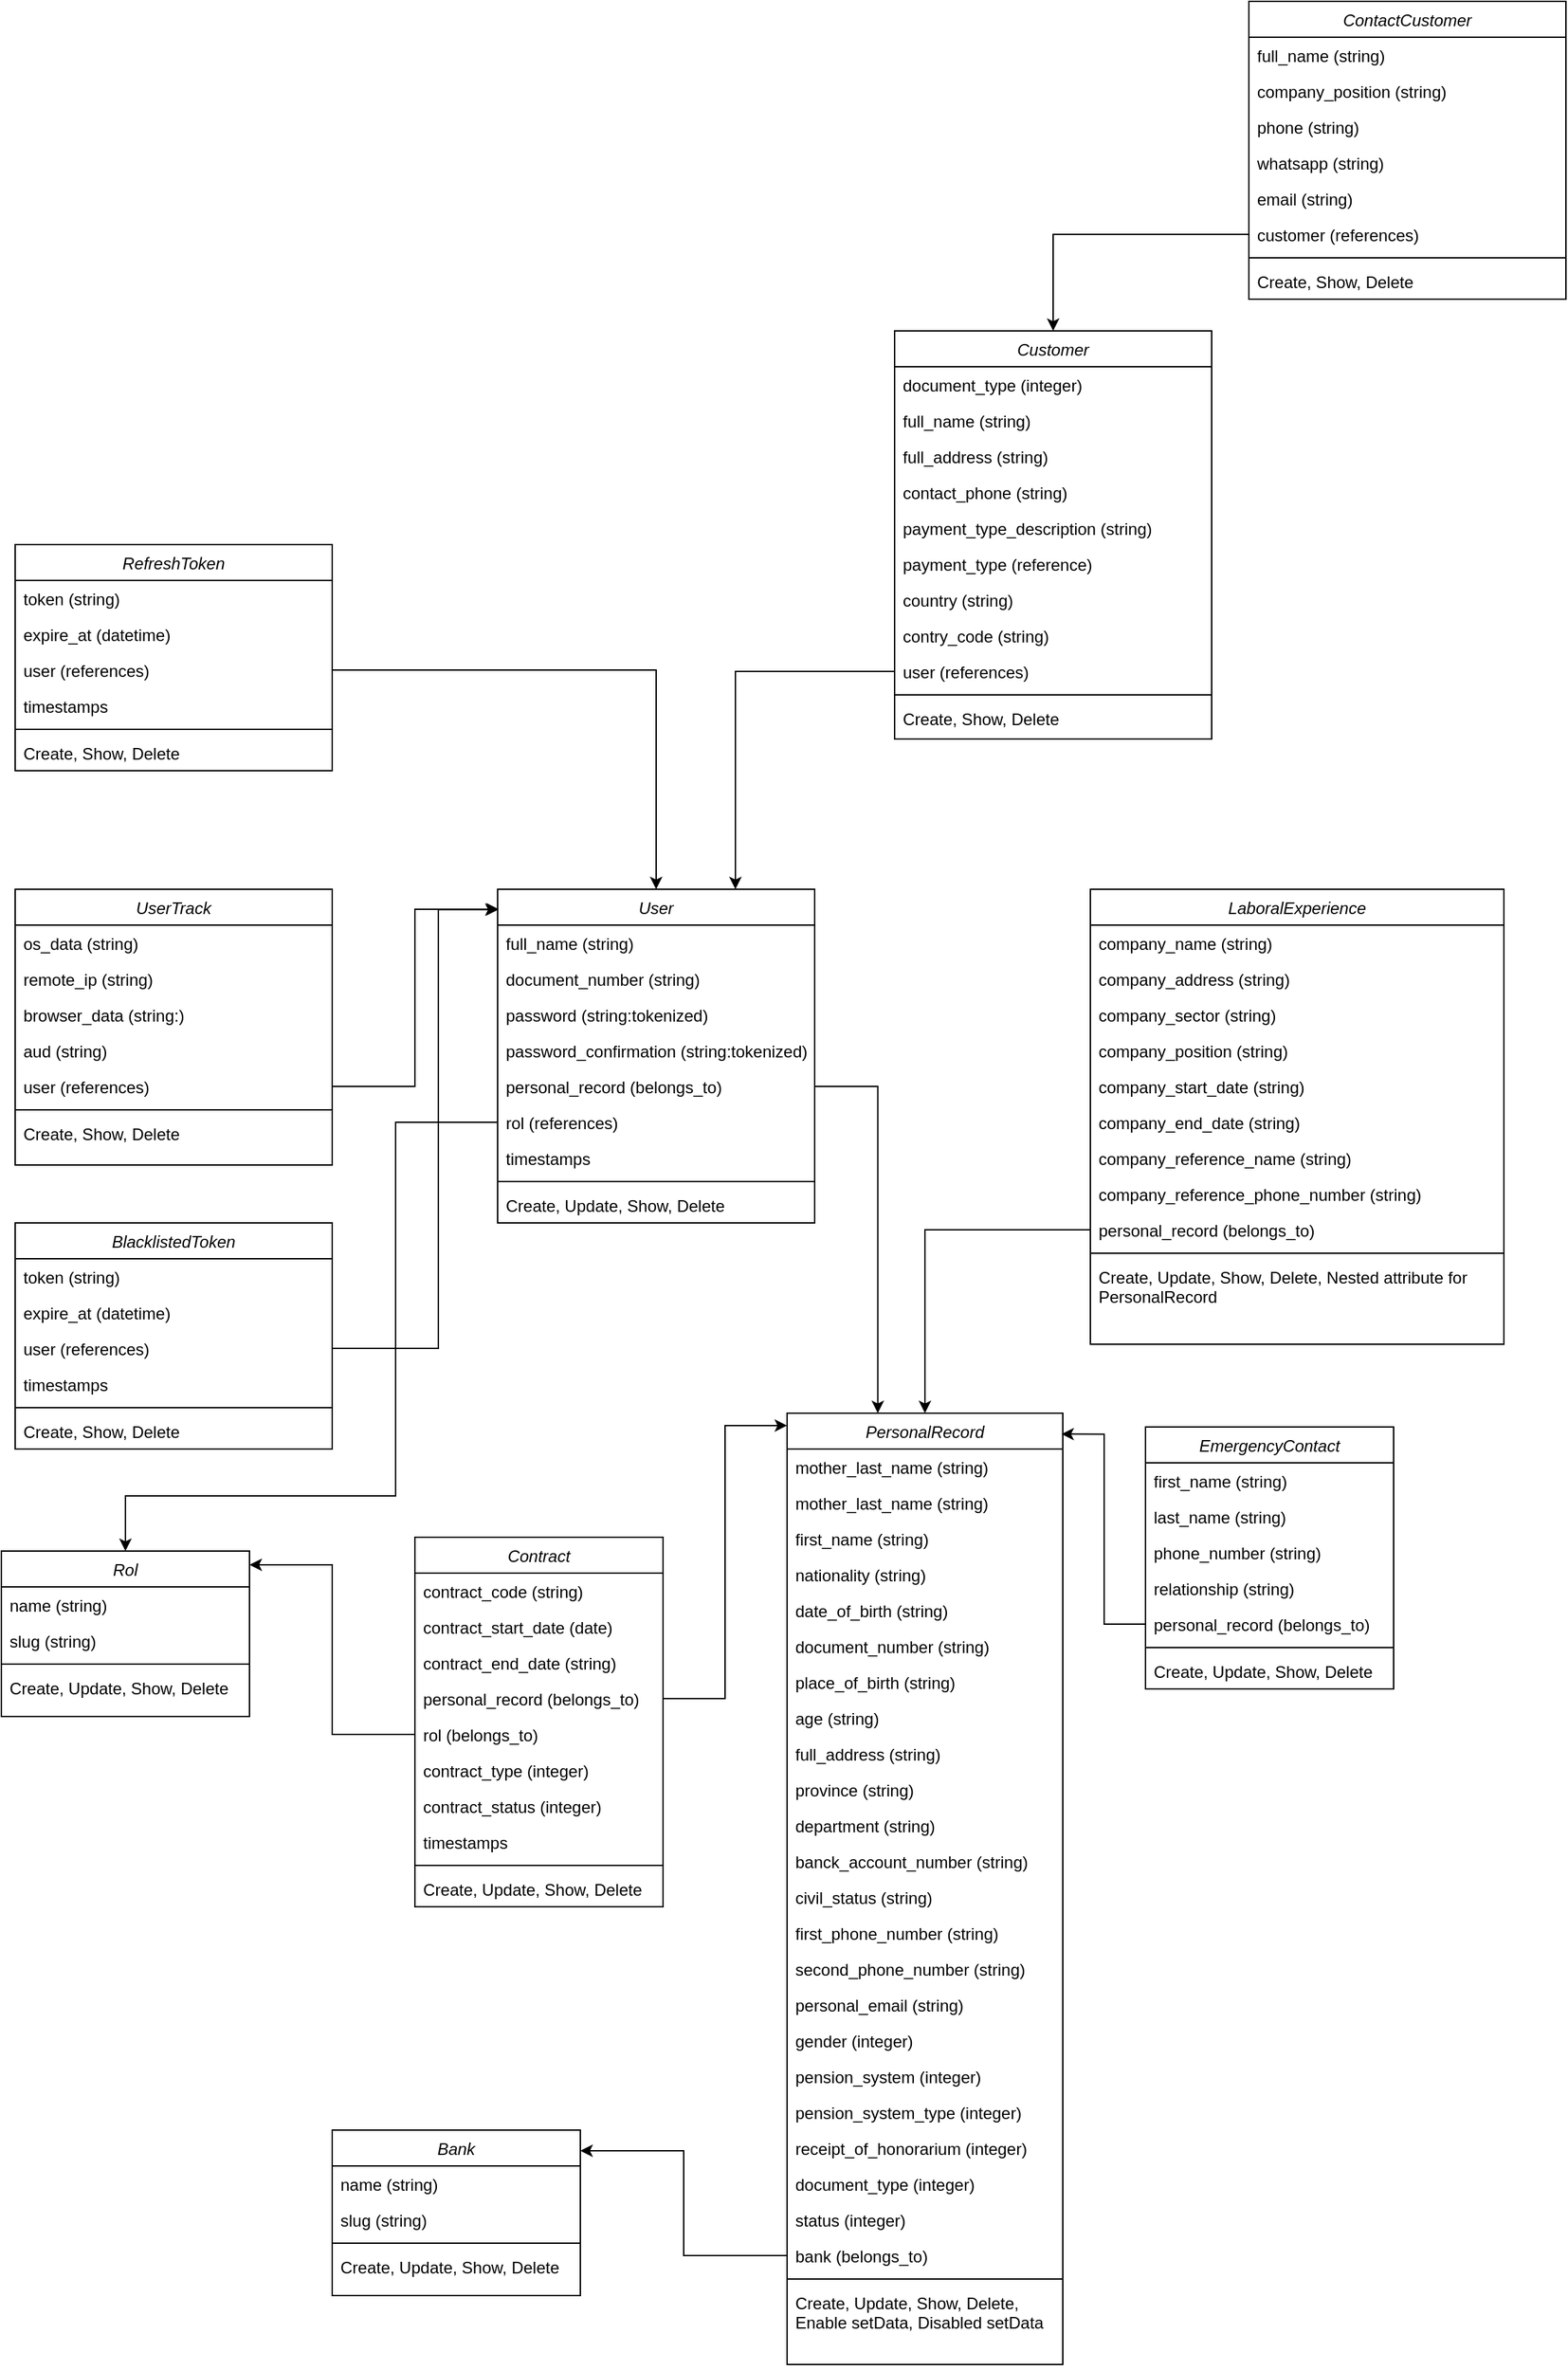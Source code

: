 <mxfile version="20.5.0" type="device"><diagram id="C5RBs43oDa-KdzZeNtuy" name="Page-1"><mxGraphModel dx="3528" dy="2818" grid="0" gridSize="10" guides="1" tooltips="1" connect="1" arrows="1" fold="1" page="0" pageScale="1" pageWidth="827" pageHeight="1169" math="0" shadow="0"><root><mxCell id="WIyWlLk6GJQsqaUBKTNV-0"/><mxCell id="WIyWlLk6GJQsqaUBKTNV-1" parent="WIyWlLk6GJQsqaUBKTNV-0"/><mxCell id="g2HofHL-DfeTMTAJSh5K-0" value="Bank" style="swimlane;fontStyle=2;align=center;verticalAlign=top;childLayout=stackLayout;horizontal=1;startSize=26;horizontalStack=0;resizeParent=1;resizeLast=0;collapsible=1;marginBottom=0;rounded=0;shadow=0;strokeWidth=1;" vertex="1" parent="WIyWlLk6GJQsqaUBKTNV-1"><mxGeometry x="-280" y="740" width="180" height="120" as="geometry"><mxRectangle x="230" y="140" width="160" height="26" as="alternateBounds"/></mxGeometry></mxCell><mxCell id="g2HofHL-DfeTMTAJSh5K-1" value="name (string)" style="text;align=left;verticalAlign=top;spacingLeft=4;spacingRight=4;overflow=hidden;rotatable=0;points=[[0,0.5],[1,0.5]];portConstraint=eastwest;" vertex="1" parent="g2HofHL-DfeTMTAJSh5K-0"><mxGeometry y="26" width="180" height="26" as="geometry"/></mxCell><mxCell id="g2HofHL-DfeTMTAJSh5K-2" value="slug (string)" style="text;align=left;verticalAlign=top;spacingLeft=4;spacingRight=4;overflow=hidden;rotatable=0;points=[[0,0.5],[1,0.5]];portConstraint=eastwest;rounded=0;shadow=0;html=0;" vertex="1" parent="g2HofHL-DfeTMTAJSh5K-0"><mxGeometry y="52" width="180" height="26" as="geometry"/></mxCell><mxCell id="g2HofHL-DfeTMTAJSh5K-4" value="" style="line;html=1;strokeWidth=1;align=left;verticalAlign=middle;spacingTop=-1;spacingLeft=3;spacingRight=3;rotatable=0;labelPosition=right;points=[];portConstraint=eastwest;" vertex="1" parent="g2HofHL-DfeTMTAJSh5K-0"><mxGeometry y="78" width="180" height="8" as="geometry"/></mxCell><mxCell id="g2HofHL-DfeTMTAJSh5K-5" value="Create, Update, Show, Delete" style="text;align=left;verticalAlign=top;spacingLeft=4;spacingRight=4;overflow=hidden;rotatable=0;points=[[0,0.5],[1,0.5]];portConstraint=eastwest;" vertex="1" parent="g2HofHL-DfeTMTAJSh5K-0"><mxGeometry y="86" width="180" height="26" as="geometry"/></mxCell><mxCell id="g2HofHL-DfeTMTAJSh5K-6" value="PersonalRecord" style="swimlane;fontStyle=2;align=center;verticalAlign=top;childLayout=stackLayout;horizontal=1;startSize=26;horizontalStack=0;resizeParent=1;resizeLast=0;collapsible=1;marginBottom=0;rounded=0;shadow=0;strokeWidth=1;" vertex="1" parent="WIyWlLk6GJQsqaUBKTNV-1"><mxGeometry x="50" y="220" width="200" height="690" as="geometry"><mxRectangle x="230" y="140" width="160" height="26" as="alternateBounds"/></mxGeometry></mxCell><mxCell id="g2HofHL-DfeTMTAJSh5K-7" value="mother_last_name (string)" style="text;align=left;verticalAlign=top;spacingLeft=4;spacingRight=4;overflow=hidden;rotatable=0;points=[[0,0.5],[1,0.5]];portConstraint=eastwest;" vertex="1" parent="g2HofHL-DfeTMTAJSh5K-6"><mxGeometry y="26" width="200" height="26" as="geometry"/></mxCell><mxCell id="g2HofHL-DfeTMTAJSh5K-11" value="mother_last_name (string)" style="text;align=left;verticalAlign=top;spacingLeft=4;spacingRight=4;overflow=hidden;rotatable=0;points=[[0,0.5],[1,0.5]];portConstraint=eastwest;" vertex="1" parent="g2HofHL-DfeTMTAJSh5K-6"><mxGeometry y="52" width="200" height="26" as="geometry"/></mxCell><mxCell id="g2HofHL-DfeTMTAJSh5K-12" value="first_name (string)" style="text;align=left;verticalAlign=top;spacingLeft=4;spacingRight=4;overflow=hidden;rotatable=0;points=[[0,0.5],[1,0.5]];portConstraint=eastwest;rounded=0;shadow=0;html=0;" vertex="1" parent="g2HofHL-DfeTMTAJSh5K-6"><mxGeometry y="78" width="200" height="26" as="geometry"/></mxCell><mxCell id="g2HofHL-DfeTMTAJSh5K-13" value="nationality (string)" style="text;align=left;verticalAlign=top;spacingLeft=4;spacingRight=4;overflow=hidden;rotatable=0;points=[[0,0.5],[1,0.5]];portConstraint=eastwest;" vertex="1" parent="g2HofHL-DfeTMTAJSh5K-6"><mxGeometry y="104" width="200" height="26" as="geometry"/></mxCell><mxCell id="g2HofHL-DfeTMTAJSh5K-18" value="date_of_birth (string)" style="text;align=left;verticalAlign=top;spacingLeft=4;spacingRight=4;overflow=hidden;rotatable=0;points=[[0,0.5],[1,0.5]];portConstraint=eastwest;rounded=0;shadow=0;html=0;" vertex="1" parent="g2HofHL-DfeTMTAJSh5K-6"><mxGeometry y="130" width="200" height="26" as="geometry"/></mxCell><mxCell id="g2HofHL-DfeTMTAJSh5K-17" value="document_number (string)" style="text;align=left;verticalAlign=top;spacingLeft=4;spacingRight=4;overflow=hidden;rotatable=0;points=[[0,0.5],[1,0.5]];portConstraint=eastwest;" vertex="1" parent="g2HofHL-DfeTMTAJSh5K-6"><mxGeometry y="156" width="200" height="26" as="geometry"/></mxCell><mxCell id="g2HofHL-DfeTMTAJSh5K-16" value="place_of_birth (string)" style="text;align=left;verticalAlign=top;spacingLeft=4;spacingRight=4;overflow=hidden;rotatable=0;points=[[0,0.5],[1,0.5]];portConstraint=eastwest;rounded=0;shadow=0;html=0;" vertex="1" parent="g2HofHL-DfeTMTAJSh5K-6"><mxGeometry y="182" width="200" height="26" as="geometry"/></mxCell><mxCell id="g2HofHL-DfeTMTAJSh5K-15" value="age (string)" style="text;align=left;verticalAlign=top;spacingLeft=4;spacingRight=4;overflow=hidden;rotatable=0;points=[[0,0.5],[1,0.5]];portConstraint=eastwest;" vertex="1" parent="g2HofHL-DfeTMTAJSh5K-6"><mxGeometry y="208" width="200" height="26" as="geometry"/></mxCell><mxCell id="g2HofHL-DfeTMTAJSh5K-34" value="full_address (string)" style="text;align=left;verticalAlign=top;spacingLeft=4;spacingRight=4;overflow=hidden;rotatable=0;points=[[0,0.5],[1,0.5]];portConstraint=eastwest;rounded=0;shadow=0;html=0;" vertex="1" parent="g2HofHL-DfeTMTAJSh5K-6"><mxGeometry y="234" width="200" height="26" as="geometry"/></mxCell><mxCell id="g2HofHL-DfeTMTAJSh5K-33" value="province (string)" style="text;align=left;verticalAlign=top;spacingLeft=4;spacingRight=4;overflow=hidden;rotatable=0;points=[[0,0.5],[1,0.5]];portConstraint=eastwest;rounded=0;shadow=0;html=0;" vertex="1" parent="g2HofHL-DfeTMTAJSh5K-6"><mxGeometry y="260" width="200" height="26" as="geometry"/></mxCell><mxCell id="g2HofHL-DfeTMTAJSh5K-35" value="department (string)" style="text;align=left;verticalAlign=top;spacingLeft=4;spacingRight=4;overflow=hidden;rotatable=0;points=[[0,0.5],[1,0.5]];portConstraint=eastwest;rounded=0;shadow=0;html=0;" vertex="1" parent="g2HofHL-DfeTMTAJSh5K-6"><mxGeometry y="286" width="200" height="26" as="geometry"/></mxCell><mxCell id="g2HofHL-DfeTMTAJSh5K-32" value="banck_account_number (string)" style="text;align=left;verticalAlign=top;spacingLeft=4;spacingRight=4;overflow=hidden;rotatable=0;points=[[0,0.5],[1,0.5]];portConstraint=eastwest;rounded=0;shadow=0;html=0;" vertex="1" parent="g2HofHL-DfeTMTAJSh5K-6"><mxGeometry y="312" width="200" height="26" as="geometry"/></mxCell><mxCell id="g2HofHL-DfeTMTAJSh5K-31" value="civil_status (string)" style="text;align=left;verticalAlign=top;spacingLeft=4;spacingRight=4;overflow=hidden;rotatable=0;points=[[0,0.5],[1,0.5]];portConstraint=eastwest;" vertex="1" parent="g2HofHL-DfeTMTAJSh5K-6"><mxGeometry y="338" width="200" height="26" as="geometry"/></mxCell><mxCell id="g2HofHL-DfeTMTAJSh5K-30" value="first_phone_number (string)" style="text;align=left;verticalAlign=top;spacingLeft=4;spacingRight=4;overflow=hidden;rotatable=0;points=[[0,0.5],[1,0.5]];portConstraint=eastwest;rounded=0;shadow=0;html=0;" vertex="1" parent="g2HofHL-DfeTMTAJSh5K-6"><mxGeometry y="364" width="200" height="26" as="geometry"/></mxCell><mxCell id="g2HofHL-DfeTMTAJSh5K-29" value="second_phone_number (string)" style="text;align=left;verticalAlign=top;spacingLeft=4;spacingRight=4;overflow=hidden;rotatable=0;points=[[0,0.5],[1,0.5]];portConstraint=eastwest;" vertex="1" parent="g2HofHL-DfeTMTAJSh5K-6"><mxGeometry y="390" width="200" height="26" as="geometry"/></mxCell><mxCell id="g2HofHL-DfeTMTAJSh5K-28" value="personal_email (string)" style="text;align=left;verticalAlign=top;spacingLeft=4;spacingRight=4;overflow=hidden;rotatable=0;points=[[0,0.5],[1,0.5]];portConstraint=eastwest;rounded=0;shadow=0;html=0;" vertex="1" parent="g2HofHL-DfeTMTAJSh5K-6"><mxGeometry y="416" width="200" height="26" as="geometry"/></mxCell><mxCell id="g2HofHL-DfeTMTAJSh5K-27" value="gender (integer)" style="text;align=left;verticalAlign=top;spacingLeft=4;spacingRight=4;overflow=hidden;rotatable=0;points=[[0,0.5],[1,0.5]];portConstraint=eastwest;rounded=0;shadow=0;html=0;" vertex="1" parent="g2HofHL-DfeTMTAJSh5K-6"><mxGeometry y="442" width="200" height="26" as="geometry"/></mxCell><mxCell id="g2HofHL-DfeTMTAJSh5K-26" value="pension_system (integer)" style="text;align=left;verticalAlign=top;spacingLeft=4;spacingRight=4;overflow=hidden;rotatable=0;points=[[0,0.5],[1,0.5]];portConstraint=eastwest;" vertex="1" parent="g2HofHL-DfeTMTAJSh5K-6"><mxGeometry y="468" width="200" height="26" as="geometry"/></mxCell><mxCell id="g2HofHL-DfeTMTAJSh5K-25" value="pension_system_type (integer)" style="text;align=left;verticalAlign=top;spacingLeft=4;spacingRight=4;overflow=hidden;rotatable=0;points=[[0,0.5],[1,0.5]];portConstraint=eastwest;rounded=0;shadow=0;html=0;" vertex="1" parent="g2HofHL-DfeTMTAJSh5K-6"><mxGeometry y="494" width="200" height="26" as="geometry"/></mxCell><mxCell id="g2HofHL-DfeTMTAJSh5K-24" value="receipt_of_honorarium (integer)" style="text;align=left;verticalAlign=top;spacingLeft=4;spacingRight=4;overflow=hidden;rotatable=0;points=[[0,0.5],[1,0.5]];portConstraint=eastwest;" vertex="1" parent="g2HofHL-DfeTMTAJSh5K-6"><mxGeometry y="520" width="200" height="26" as="geometry"/></mxCell><mxCell id="g2HofHL-DfeTMTAJSh5K-23" value="document_type (integer)" style="text;align=left;verticalAlign=top;spacingLeft=4;spacingRight=4;overflow=hidden;rotatable=0;points=[[0,0.5],[1,0.5]];portConstraint=eastwest;rounded=0;shadow=0;html=0;" vertex="1" parent="g2HofHL-DfeTMTAJSh5K-6"><mxGeometry y="546" width="200" height="26" as="geometry"/></mxCell><mxCell id="g2HofHL-DfeTMTAJSh5K-22" value="status (integer)" style="text;align=left;verticalAlign=top;spacingLeft=4;spacingRight=4;overflow=hidden;rotatable=0;points=[[0,0.5],[1,0.5]];portConstraint=eastwest;rounded=0;shadow=0;html=0;" vertex="1" parent="g2HofHL-DfeTMTAJSh5K-6"><mxGeometry y="572" width="200" height="26" as="geometry"/></mxCell><mxCell id="g2HofHL-DfeTMTAJSh5K-21" value="bank (belongs_to)" style="text;align=left;verticalAlign=top;spacingLeft=4;spacingRight=4;overflow=hidden;rotatable=0;points=[[0,0.5],[1,0.5]];portConstraint=eastwest;" vertex="1" parent="g2HofHL-DfeTMTAJSh5K-6"><mxGeometry y="598" width="200" height="26" as="geometry"/></mxCell><mxCell id="g2HofHL-DfeTMTAJSh5K-9" value="" style="line;html=1;strokeWidth=1;align=left;verticalAlign=middle;spacingTop=-1;spacingLeft=3;spacingRight=3;rotatable=0;labelPosition=right;points=[];portConstraint=eastwest;" vertex="1" parent="g2HofHL-DfeTMTAJSh5K-6"><mxGeometry y="624" width="200" height="8" as="geometry"/></mxCell><mxCell id="g2HofHL-DfeTMTAJSh5K-10" value="Create, Update, Show, Delete, &#10;Enable setData, Disabled setData" style="text;align=left;verticalAlign=top;spacingLeft=4;spacingRight=4;overflow=hidden;rotatable=0;points=[[0,0.5],[1,0.5]];portConstraint=eastwest;" vertex="1" parent="g2HofHL-DfeTMTAJSh5K-6"><mxGeometry y="632" width="200" height="58" as="geometry"/></mxCell><mxCell id="g2HofHL-DfeTMTAJSh5K-36" value="EmergencyContact" style="swimlane;fontStyle=2;align=center;verticalAlign=top;childLayout=stackLayout;horizontal=1;startSize=26;horizontalStack=0;resizeParent=1;resizeLast=0;collapsible=1;marginBottom=0;rounded=0;shadow=0;strokeWidth=1;" vertex="1" parent="WIyWlLk6GJQsqaUBKTNV-1"><mxGeometry x="310" y="230" width="180" height="190" as="geometry"><mxRectangle x="230" y="140" width="160" height="26" as="alternateBounds"/></mxGeometry></mxCell><mxCell id="g2HofHL-DfeTMTAJSh5K-37" value="first_name (string)" style="text;align=left;verticalAlign=top;spacingLeft=4;spacingRight=4;overflow=hidden;rotatable=0;points=[[0,0.5],[1,0.5]];portConstraint=eastwest;" vertex="1" parent="g2HofHL-DfeTMTAJSh5K-36"><mxGeometry y="26" width="180" height="26" as="geometry"/></mxCell><mxCell id="g2HofHL-DfeTMTAJSh5K-38" value="last_name (string)" style="text;align=left;verticalAlign=top;spacingLeft=4;spacingRight=4;overflow=hidden;rotatable=0;points=[[0,0.5],[1,0.5]];portConstraint=eastwest;rounded=0;shadow=0;html=0;" vertex="1" parent="g2HofHL-DfeTMTAJSh5K-36"><mxGeometry y="52" width="180" height="26" as="geometry"/></mxCell><mxCell id="g2HofHL-DfeTMTAJSh5K-41" value="phone_number (string)" style="text;align=left;verticalAlign=top;spacingLeft=4;spacingRight=4;overflow=hidden;rotatable=0;points=[[0,0.5],[1,0.5]];portConstraint=eastwest;rounded=0;shadow=0;html=0;" vertex="1" parent="g2HofHL-DfeTMTAJSh5K-36"><mxGeometry y="78" width="180" height="26" as="geometry"/></mxCell><mxCell id="g2HofHL-DfeTMTAJSh5K-43" value="relationship (string)" style="text;align=left;verticalAlign=top;spacingLeft=4;spacingRight=4;overflow=hidden;rotatable=0;points=[[0,0.5],[1,0.5]];portConstraint=eastwest;rounded=0;shadow=0;html=0;" vertex="1" parent="g2HofHL-DfeTMTAJSh5K-36"><mxGeometry y="104" width="180" height="26" as="geometry"/></mxCell><mxCell id="g2HofHL-DfeTMTAJSh5K-42" value="personal_record (belongs_to)" style="text;align=left;verticalAlign=top;spacingLeft=4;spacingRight=4;overflow=hidden;rotatable=0;points=[[0,0.5],[1,0.5]];portConstraint=eastwest;rounded=0;shadow=0;html=0;" vertex="1" parent="g2HofHL-DfeTMTAJSh5K-36"><mxGeometry y="130" width="180" height="26" as="geometry"/></mxCell><mxCell id="g2HofHL-DfeTMTAJSh5K-39" value="" style="line;html=1;strokeWidth=1;align=left;verticalAlign=middle;spacingTop=-1;spacingLeft=3;spacingRight=3;rotatable=0;labelPosition=right;points=[];portConstraint=eastwest;" vertex="1" parent="g2HofHL-DfeTMTAJSh5K-36"><mxGeometry y="156" width="180" height="8" as="geometry"/></mxCell><mxCell id="g2HofHL-DfeTMTAJSh5K-40" value="Create, Update, Show, Delete" style="text;align=left;verticalAlign=top;spacingLeft=4;spacingRight=4;overflow=hidden;rotatable=0;points=[[0,0.5],[1,0.5]];portConstraint=eastwest;" vertex="1" parent="g2HofHL-DfeTMTAJSh5K-36"><mxGeometry y="164" width="180" height="26" as="geometry"/></mxCell><mxCell id="g2HofHL-DfeTMTAJSh5K-44" style="edgeStyle=orthogonalEdgeStyle;rounded=0;orthogonalLoop=1;jettySize=auto;html=1;exitX=0;exitY=0.5;exitDx=0;exitDy=0;entryX=0.995;entryY=0.022;entryDx=0;entryDy=0;entryPerimeter=0;" edge="1" parent="WIyWlLk6GJQsqaUBKTNV-1" source="g2HofHL-DfeTMTAJSh5K-42" target="g2HofHL-DfeTMTAJSh5K-6"><mxGeometry relative="1" as="geometry"/></mxCell><mxCell id="g2HofHL-DfeTMTAJSh5K-47" style="edgeStyle=orthogonalEdgeStyle;rounded=0;orthogonalLoop=1;jettySize=auto;html=1;exitX=0;exitY=0.5;exitDx=0;exitDy=0;entryX=1;entryY=0.125;entryDx=0;entryDy=0;entryPerimeter=0;" edge="1" parent="WIyWlLk6GJQsqaUBKTNV-1" source="g2HofHL-DfeTMTAJSh5K-21" target="g2HofHL-DfeTMTAJSh5K-0"><mxGeometry relative="1" as="geometry"/></mxCell><mxCell id="g2HofHL-DfeTMTAJSh5K-48" value="LaboralExperience" style="swimlane;fontStyle=2;align=center;verticalAlign=top;childLayout=stackLayout;horizontal=1;startSize=26;horizontalStack=0;resizeParent=1;resizeLast=0;collapsible=1;marginBottom=0;rounded=0;shadow=0;strokeWidth=1;" vertex="1" parent="WIyWlLk6GJQsqaUBKTNV-1"><mxGeometry x="270" y="-160" width="300" height="330" as="geometry"><mxRectangle x="230" y="140" width="160" height="26" as="alternateBounds"/></mxGeometry></mxCell><mxCell id="g2HofHL-DfeTMTAJSh5K-49" value="company_name (string)" style="text;align=left;verticalAlign=top;spacingLeft=4;spacingRight=4;overflow=hidden;rotatable=0;points=[[0,0.5],[1,0.5]];portConstraint=eastwest;" vertex="1" parent="g2HofHL-DfeTMTAJSh5K-48"><mxGeometry y="26" width="300" height="26" as="geometry"/></mxCell><mxCell id="g2HofHL-DfeTMTAJSh5K-50" value="company_address (string)" style="text;align=left;verticalAlign=top;spacingLeft=4;spacingRight=4;overflow=hidden;rotatable=0;points=[[0,0.5],[1,0.5]];portConstraint=eastwest;rounded=0;shadow=0;html=0;" vertex="1" parent="g2HofHL-DfeTMTAJSh5K-48"><mxGeometry y="52" width="300" height="26" as="geometry"/></mxCell><mxCell id="g2HofHL-DfeTMTAJSh5K-51" value="company_sector (string)" style="text;align=left;verticalAlign=top;spacingLeft=4;spacingRight=4;overflow=hidden;rotatable=0;points=[[0,0.5],[1,0.5]];portConstraint=eastwest;rounded=0;shadow=0;html=0;" vertex="1" parent="g2HofHL-DfeTMTAJSh5K-48"><mxGeometry y="78" width="300" height="26" as="geometry"/></mxCell><mxCell id="g2HofHL-DfeTMTAJSh5K-52" value="company_position (string)" style="text;align=left;verticalAlign=top;spacingLeft=4;spacingRight=4;overflow=hidden;rotatable=0;points=[[0,0.5],[1,0.5]];portConstraint=eastwest;rounded=0;shadow=0;html=0;" vertex="1" parent="g2HofHL-DfeTMTAJSh5K-48"><mxGeometry y="104" width="300" height="26" as="geometry"/></mxCell><mxCell id="g2HofHL-DfeTMTAJSh5K-53" value="company_start_date (string)" style="text;align=left;verticalAlign=top;spacingLeft=4;spacingRight=4;overflow=hidden;rotatable=0;points=[[0,0.5],[1,0.5]];portConstraint=eastwest;rounded=0;shadow=0;html=0;" vertex="1" parent="g2HofHL-DfeTMTAJSh5K-48"><mxGeometry y="130" width="300" height="26" as="geometry"/></mxCell><mxCell id="g2HofHL-DfeTMTAJSh5K-56" value="company_end_date (string)" style="text;align=left;verticalAlign=top;spacingLeft=4;spacingRight=4;overflow=hidden;rotatable=0;points=[[0,0.5],[1,0.5]];portConstraint=eastwest;rounded=0;shadow=0;html=0;" vertex="1" parent="g2HofHL-DfeTMTAJSh5K-48"><mxGeometry y="156" width="300" height="26" as="geometry"/></mxCell><mxCell id="g2HofHL-DfeTMTAJSh5K-59" value="company_reference_name (string)" style="text;align=left;verticalAlign=top;spacingLeft=4;spacingRight=4;overflow=hidden;rotatable=0;points=[[0,0.5],[1,0.5]];portConstraint=eastwest;rounded=0;shadow=0;html=0;" vertex="1" parent="g2HofHL-DfeTMTAJSh5K-48"><mxGeometry y="182" width="300" height="26" as="geometry"/></mxCell><mxCell id="g2HofHL-DfeTMTAJSh5K-58" value="company_reference_phone_number (string)" style="text;align=left;verticalAlign=top;spacingLeft=4;spacingRight=4;overflow=hidden;rotatable=0;points=[[0,0.5],[1,0.5]];portConstraint=eastwest;rounded=0;shadow=0;html=0;" vertex="1" parent="g2HofHL-DfeTMTAJSh5K-48"><mxGeometry y="208" width="300" height="26" as="geometry"/></mxCell><mxCell id="g2HofHL-DfeTMTAJSh5K-57" value="personal_record (belongs_to)" style="text;align=left;verticalAlign=top;spacingLeft=4;spacingRight=4;overflow=hidden;rotatable=0;points=[[0,0.5],[1,0.5]];portConstraint=eastwest;rounded=0;shadow=0;html=0;" vertex="1" parent="g2HofHL-DfeTMTAJSh5K-48"><mxGeometry y="234" width="300" height="26" as="geometry"/></mxCell><mxCell id="g2HofHL-DfeTMTAJSh5K-54" value="" style="line;html=1;strokeWidth=1;align=left;verticalAlign=middle;spacingTop=-1;spacingLeft=3;spacingRight=3;rotatable=0;labelPosition=right;points=[];portConstraint=eastwest;" vertex="1" parent="g2HofHL-DfeTMTAJSh5K-48"><mxGeometry y="260" width="300" height="8" as="geometry"/></mxCell><mxCell id="g2HofHL-DfeTMTAJSh5K-55" value="Create, Update, Show, Delete, Nested attribute for &#10;PersonalRecord" style="text;align=left;verticalAlign=top;spacingLeft=4;spacingRight=4;overflow=hidden;rotatable=0;points=[[0,0.5],[1,0.5]];portConstraint=eastwest;" vertex="1" parent="g2HofHL-DfeTMTAJSh5K-48"><mxGeometry y="268" width="300" height="42" as="geometry"/></mxCell><mxCell id="g2HofHL-DfeTMTAJSh5K-62" style="edgeStyle=orthogonalEdgeStyle;rounded=0;orthogonalLoop=1;jettySize=auto;html=1;exitX=0;exitY=0.5;exitDx=0;exitDy=0;entryX=0.5;entryY=0;entryDx=0;entryDy=0;" edge="1" parent="WIyWlLk6GJQsqaUBKTNV-1" source="g2HofHL-DfeTMTAJSh5K-57" target="g2HofHL-DfeTMTAJSh5K-6"><mxGeometry relative="1" as="geometry"/></mxCell><mxCell id="g2HofHL-DfeTMTAJSh5K-63" value="Rol" style="swimlane;fontStyle=2;align=center;verticalAlign=top;childLayout=stackLayout;horizontal=1;startSize=26;horizontalStack=0;resizeParent=1;resizeLast=0;collapsible=1;marginBottom=0;rounded=0;shadow=0;strokeWidth=1;" vertex="1" parent="WIyWlLk6GJQsqaUBKTNV-1"><mxGeometry x="-520" y="320" width="180" height="120" as="geometry"><mxRectangle x="230" y="140" width="160" height="26" as="alternateBounds"/></mxGeometry></mxCell><mxCell id="g2HofHL-DfeTMTAJSh5K-64" value="name (string)" style="text;align=left;verticalAlign=top;spacingLeft=4;spacingRight=4;overflow=hidden;rotatable=0;points=[[0,0.5],[1,0.5]];portConstraint=eastwest;" vertex="1" parent="g2HofHL-DfeTMTAJSh5K-63"><mxGeometry y="26" width="180" height="26" as="geometry"/></mxCell><mxCell id="g2HofHL-DfeTMTAJSh5K-65" value="slug (string)" style="text;align=left;verticalAlign=top;spacingLeft=4;spacingRight=4;overflow=hidden;rotatable=0;points=[[0,0.5],[1,0.5]];portConstraint=eastwest;rounded=0;shadow=0;html=0;" vertex="1" parent="g2HofHL-DfeTMTAJSh5K-63"><mxGeometry y="52" width="180" height="26" as="geometry"/></mxCell><mxCell id="g2HofHL-DfeTMTAJSh5K-66" value="" style="line;html=1;strokeWidth=1;align=left;verticalAlign=middle;spacingTop=-1;spacingLeft=3;spacingRight=3;rotatable=0;labelPosition=right;points=[];portConstraint=eastwest;" vertex="1" parent="g2HofHL-DfeTMTAJSh5K-63"><mxGeometry y="78" width="180" height="8" as="geometry"/></mxCell><mxCell id="g2HofHL-DfeTMTAJSh5K-67" value="Create, Update, Show, Delete" style="text;align=left;verticalAlign=top;spacingLeft=4;spacingRight=4;overflow=hidden;rotatable=0;points=[[0,0.5],[1,0.5]];portConstraint=eastwest;" vertex="1" parent="g2HofHL-DfeTMTAJSh5K-63"><mxGeometry y="86" width="180" height="26" as="geometry"/></mxCell><mxCell id="g2HofHL-DfeTMTAJSh5K-68" value="Contract" style="swimlane;fontStyle=2;align=center;verticalAlign=top;childLayout=stackLayout;horizontal=1;startSize=26;horizontalStack=0;resizeParent=1;resizeLast=0;collapsible=1;marginBottom=0;rounded=0;shadow=0;strokeWidth=1;" vertex="1" parent="WIyWlLk6GJQsqaUBKTNV-1"><mxGeometry x="-220" y="310" width="180" height="268" as="geometry"><mxRectangle x="230" y="140" width="160" height="26" as="alternateBounds"/></mxGeometry></mxCell><mxCell id="g2HofHL-DfeTMTAJSh5K-69" value="contract_code (string)" style="text;align=left;verticalAlign=top;spacingLeft=4;spacingRight=4;overflow=hidden;rotatable=0;points=[[0,0.5],[1,0.5]];portConstraint=eastwest;" vertex="1" parent="g2HofHL-DfeTMTAJSh5K-68"><mxGeometry y="26" width="180" height="26" as="geometry"/></mxCell><mxCell id="g2HofHL-DfeTMTAJSh5K-77" value="contract_start_date (date)" style="text;align=left;verticalAlign=top;spacingLeft=4;spacingRight=4;overflow=hidden;rotatable=0;points=[[0,0.5],[1,0.5]];portConstraint=eastwest;rounded=0;shadow=0;html=0;" vertex="1" parent="g2HofHL-DfeTMTAJSh5K-68"><mxGeometry y="52" width="180" height="26" as="geometry"/></mxCell><mxCell id="g2HofHL-DfeTMTAJSh5K-76" value="contract_end_date (string)" style="text;align=left;verticalAlign=top;spacingLeft=4;spacingRight=4;overflow=hidden;rotatable=0;points=[[0,0.5],[1,0.5]];portConstraint=eastwest;rounded=0;shadow=0;html=0;" vertex="1" parent="g2HofHL-DfeTMTAJSh5K-68"><mxGeometry y="78" width="180" height="26" as="geometry"/></mxCell><mxCell id="g2HofHL-DfeTMTAJSh5K-75" value="personal_record (belongs_to)" style="text;align=left;verticalAlign=top;spacingLeft=4;spacingRight=4;overflow=hidden;rotatable=0;points=[[0,0.5],[1,0.5]];portConstraint=eastwest;" vertex="1" parent="g2HofHL-DfeTMTAJSh5K-68"><mxGeometry y="104" width="180" height="26" as="geometry"/></mxCell><mxCell id="g2HofHL-DfeTMTAJSh5K-74" value="rol (belongs_to)" style="text;align=left;verticalAlign=top;spacingLeft=4;spacingRight=4;overflow=hidden;rotatable=0;points=[[0,0.5],[1,0.5]];portConstraint=eastwest;rounded=0;shadow=0;html=0;" vertex="1" parent="g2HofHL-DfeTMTAJSh5K-68"><mxGeometry y="130" width="180" height="26" as="geometry"/></mxCell><mxCell id="g2HofHL-DfeTMTAJSh5K-73" value="contract_type (integer)" style="text;align=left;verticalAlign=top;spacingLeft=4;spacingRight=4;overflow=hidden;rotatable=0;points=[[0,0.5],[1,0.5]];portConstraint=eastwest;" vertex="1" parent="g2HofHL-DfeTMTAJSh5K-68"><mxGeometry y="156" width="180" height="26" as="geometry"/></mxCell><mxCell id="g2HofHL-DfeTMTAJSh5K-78" value="contract_status (integer)" style="text;align=left;verticalAlign=top;spacingLeft=4;spacingRight=4;overflow=hidden;rotatable=0;points=[[0,0.5],[1,0.5]];portConstraint=eastwest;rounded=0;shadow=0;html=0;" vertex="1" parent="g2HofHL-DfeTMTAJSh5K-68"><mxGeometry y="182" width="180" height="26" as="geometry"/></mxCell><mxCell id="g2HofHL-DfeTMTAJSh5K-70" value="timestamps" style="text;align=left;verticalAlign=top;spacingLeft=4;spacingRight=4;overflow=hidden;rotatable=0;points=[[0,0.5],[1,0.5]];portConstraint=eastwest;rounded=0;shadow=0;html=0;" vertex="1" parent="g2HofHL-DfeTMTAJSh5K-68"><mxGeometry y="208" width="180" height="26" as="geometry"/></mxCell><mxCell id="g2HofHL-DfeTMTAJSh5K-71" value="" style="line;html=1;strokeWidth=1;align=left;verticalAlign=middle;spacingTop=-1;spacingLeft=3;spacingRight=3;rotatable=0;labelPosition=right;points=[];portConstraint=eastwest;" vertex="1" parent="g2HofHL-DfeTMTAJSh5K-68"><mxGeometry y="234" width="180" height="8" as="geometry"/></mxCell><mxCell id="g2HofHL-DfeTMTAJSh5K-72" value="Create, Update, Show, Delete" style="text;align=left;verticalAlign=top;spacingLeft=4;spacingRight=4;overflow=hidden;rotatable=0;points=[[0,0.5],[1,0.5]];portConstraint=eastwest;" vertex="1" parent="g2HofHL-DfeTMTAJSh5K-68"><mxGeometry y="242" width="180" height="26" as="geometry"/></mxCell><mxCell id="g2HofHL-DfeTMTAJSh5K-80" style="edgeStyle=orthogonalEdgeStyle;rounded=0;orthogonalLoop=1;jettySize=auto;html=1;exitX=0;exitY=0.5;exitDx=0;exitDy=0;entryX=1;entryY=0.083;entryDx=0;entryDy=0;entryPerimeter=0;" edge="1" parent="WIyWlLk6GJQsqaUBKTNV-1" source="g2HofHL-DfeTMTAJSh5K-74" target="g2HofHL-DfeTMTAJSh5K-63"><mxGeometry relative="1" as="geometry"/></mxCell><mxCell id="g2HofHL-DfeTMTAJSh5K-81" style="edgeStyle=orthogonalEdgeStyle;rounded=0;orthogonalLoop=1;jettySize=auto;html=1;exitX=1;exitY=0.5;exitDx=0;exitDy=0;entryX=0;entryY=0.013;entryDx=0;entryDy=0;entryPerimeter=0;" edge="1" parent="WIyWlLk6GJQsqaUBKTNV-1" source="g2HofHL-DfeTMTAJSh5K-75" target="g2HofHL-DfeTMTAJSh5K-6"><mxGeometry relative="1" as="geometry"/></mxCell><mxCell id="g2HofHL-DfeTMTAJSh5K-82" value="User" style="swimlane;fontStyle=2;align=center;verticalAlign=top;childLayout=stackLayout;horizontal=1;startSize=26;horizontalStack=0;resizeParent=1;resizeLast=0;collapsible=1;marginBottom=0;rounded=0;shadow=0;strokeWidth=1;" vertex="1" parent="WIyWlLk6GJQsqaUBKTNV-1"><mxGeometry x="-160" y="-160" width="230" height="242" as="geometry"><mxRectangle x="230" y="140" width="160" height="26" as="alternateBounds"/></mxGeometry></mxCell><mxCell id="g2HofHL-DfeTMTAJSh5K-83" value="full_name (string)" style="text;align=left;verticalAlign=top;spacingLeft=4;spacingRight=4;overflow=hidden;rotatable=0;points=[[0,0.5],[1,0.5]];portConstraint=eastwest;" vertex="1" parent="g2HofHL-DfeTMTAJSh5K-82"><mxGeometry y="26" width="230" height="26" as="geometry"/></mxCell><mxCell id="g2HofHL-DfeTMTAJSh5K-90" value="document_number (string)" style="text;align=left;verticalAlign=top;spacingLeft=4;spacingRight=4;overflow=hidden;rotatable=0;points=[[0,0.5],[1,0.5]];portConstraint=eastwest;rounded=0;shadow=0;html=0;" vertex="1" parent="g2HofHL-DfeTMTAJSh5K-82"><mxGeometry y="52" width="230" height="26" as="geometry"/></mxCell><mxCell id="g2HofHL-DfeTMTAJSh5K-89" value="password (string:tokenized)" style="text;align=left;verticalAlign=top;spacingLeft=4;spacingRight=4;overflow=hidden;rotatable=0;points=[[0,0.5],[1,0.5]];portConstraint=eastwest;" vertex="1" parent="g2HofHL-DfeTMTAJSh5K-82"><mxGeometry y="78" width="230" height="26" as="geometry"/></mxCell><mxCell id="g2HofHL-DfeTMTAJSh5K-88" value="password_confirmation (string:tokenized)" style="text;align=left;verticalAlign=top;spacingLeft=4;spacingRight=4;overflow=hidden;rotatable=0;points=[[0,0.5],[1,0.5]];portConstraint=eastwest;rounded=0;shadow=0;html=0;" vertex="1" parent="g2HofHL-DfeTMTAJSh5K-82"><mxGeometry y="104" width="230" height="26" as="geometry"/></mxCell><mxCell id="g2HofHL-DfeTMTAJSh5K-91" value="personal_record (belongs_to)" style="text;align=left;verticalAlign=top;spacingLeft=4;spacingRight=4;overflow=hidden;rotatable=0;points=[[0,0.5],[1,0.5]];portConstraint=eastwest;rounded=0;shadow=0;html=0;" vertex="1" parent="g2HofHL-DfeTMTAJSh5K-82"><mxGeometry y="130" width="230" height="26" as="geometry"/></mxCell><mxCell id="g2HofHL-DfeTMTAJSh5K-92" value="rol (references)" style="text;align=left;verticalAlign=top;spacingLeft=4;spacingRight=4;overflow=hidden;rotatable=0;points=[[0,0.5],[1,0.5]];portConstraint=eastwest;rounded=0;shadow=0;html=0;" vertex="1" parent="g2HofHL-DfeTMTAJSh5K-82"><mxGeometry y="156" width="230" height="26" as="geometry"/></mxCell><mxCell id="g2HofHL-DfeTMTAJSh5K-84" value="timestamps" style="text;align=left;verticalAlign=top;spacingLeft=4;spacingRight=4;overflow=hidden;rotatable=0;points=[[0,0.5],[1,0.5]];portConstraint=eastwest;rounded=0;shadow=0;html=0;" vertex="1" parent="g2HofHL-DfeTMTAJSh5K-82"><mxGeometry y="182" width="230" height="26" as="geometry"/></mxCell><mxCell id="g2HofHL-DfeTMTAJSh5K-85" value="" style="line;html=1;strokeWidth=1;align=left;verticalAlign=middle;spacingTop=-1;spacingLeft=3;spacingRight=3;rotatable=0;labelPosition=right;points=[];portConstraint=eastwest;" vertex="1" parent="g2HofHL-DfeTMTAJSh5K-82"><mxGeometry y="208" width="230" height="8" as="geometry"/></mxCell><mxCell id="g2HofHL-DfeTMTAJSh5K-86" value="Create, Update, Show, Delete" style="text;align=left;verticalAlign=top;spacingLeft=4;spacingRight=4;overflow=hidden;rotatable=0;points=[[0,0.5],[1,0.5]];portConstraint=eastwest;" vertex="1" parent="g2HofHL-DfeTMTAJSh5K-82"><mxGeometry y="216" width="230" height="26" as="geometry"/></mxCell><mxCell id="g2HofHL-DfeTMTAJSh5K-93" style="edgeStyle=orthogonalEdgeStyle;rounded=0;orthogonalLoop=1;jettySize=auto;html=1;exitX=1;exitY=0.5;exitDx=0;exitDy=0;entryX=0.329;entryY=0;entryDx=0;entryDy=0;entryPerimeter=0;" edge="1" parent="WIyWlLk6GJQsqaUBKTNV-1" source="g2HofHL-DfeTMTAJSh5K-91" target="g2HofHL-DfeTMTAJSh5K-6"><mxGeometry relative="1" as="geometry"/></mxCell><mxCell id="g2HofHL-DfeTMTAJSh5K-94" value="UserTrack" style="swimlane;fontStyle=2;align=center;verticalAlign=top;childLayout=stackLayout;horizontal=1;startSize=26;horizontalStack=0;resizeParent=1;resizeLast=0;collapsible=1;marginBottom=0;rounded=0;shadow=0;strokeWidth=1;" vertex="1" parent="WIyWlLk6GJQsqaUBKTNV-1"><mxGeometry x="-510" y="-160" width="230" height="200" as="geometry"><mxRectangle x="230" y="140" width="160" height="26" as="alternateBounds"/></mxGeometry></mxCell><mxCell id="g2HofHL-DfeTMTAJSh5K-95" value="os_data (string)" style="text;align=left;verticalAlign=top;spacingLeft=4;spacingRight=4;overflow=hidden;rotatable=0;points=[[0,0.5],[1,0.5]];portConstraint=eastwest;" vertex="1" parent="g2HofHL-DfeTMTAJSh5K-94"><mxGeometry y="26" width="230" height="26" as="geometry"/></mxCell><mxCell id="g2HofHL-DfeTMTAJSh5K-96" value="remote_ip (string)" style="text;align=left;verticalAlign=top;spacingLeft=4;spacingRight=4;overflow=hidden;rotatable=0;points=[[0,0.5],[1,0.5]];portConstraint=eastwest;rounded=0;shadow=0;html=0;" vertex="1" parent="g2HofHL-DfeTMTAJSh5K-94"><mxGeometry y="52" width="230" height="26" as="geometry"/></mxCell><mxCell id="g2HofHL-DfeTMTAJSh5K-97" value="browser_data (string:)" style="text;align=left;verticalAlign=top;spacingLeft=4;spacingRight=4;overflow=hidden;rotatable=0;points=[[0,0.5],[1,0.5]];portConstraint=eastwest;" vertex="1" parent="g2HofHL-DfeTMTAJSh5K-94"><mxGeometry y="78" width="230" height="26" as="geometry"/></mxCell><mxCell id="g2HofHL-DfeTMTAJSh5K-98" value="aud (string)" style="text;align=left;verticalAlign=top;spacingLeft=4;spacingRight=4;overflow=hidden;rotatable=0;points=[[0,0.5],[1,0.5]];portConstraint=eastwest;rounded=0;shadow=0;html=0;" vertex="1" parent="g2HofHL-DfeTMTAJSh5K-94"><mxGeometry y="104" width="230" height="26" as="geometry"/></mxCell><mxCell id="g2HofHL-DfeTMTAJSh5K-100" value="user (references)" style="text;align=left;verticalAlign=top;spacingLeft=4;spacingRight=4;overflow=hidden;rotatable=0;points=[[0,0.5],[1,0.5]];portConstraint=eastwest;rounded=0;shadow=0;html=0;" vertex="1" parent="g2HofHL-DfeTMTAJSh5K-94"><mxGeometry y="130" width="230" height="26" as="geometry"/></mxCell><mxCell id="g2HofHL-DfeTMTAJSh5K-102" value="" style="line;html=1;strokeWidth=1;align=left;verticalAlign=middle;spacingTop=-1;spacingLeft=3;spacingRight=3;rotatable=0;labelPosition=right;points=[];portConstraint=eastwest;" vertex="1" parent="g2HofHL-DfeTMTAJSh5K-94"><mxGeometry y="156" width="230" height="8" as="geometry"/></mxCell><mxCell id="g2HofHL-DfeTMTAJSh5K-103" value="Create, Show, Delete" style="text;align=left;verticalAlign=top;spacingLeft=4;spacingRight=4;overflow=hidden;rotatable=0;points=[[0,0.5],[1,0.5]];portConstraint=eastwest;" vertex="1" parent="g2HofHL-DfeTMTAJSh5K-94"><mxGeometry y="164" width="230" height="26" as="geometry"/></mxCell><mxCell id="g2HofHL-DfeTMTAJSh5K-104" style="edgeStyle=orthogonalEdgeStyle;rounded=0;orthogonalLoop=1;jettySize=auto;html=1;exitX=1;exitY=0.5;exitDx=0;exitDy=0;entryX=0.004;entryY=0.06;entryDx=0;entryDy=0;entryPerimeter=0;" edge="1" parent="WIyWlLk6GJQsqaUBKTNV-1" source="g2HofHL-DfeTMTAJSh5K-100" target="g2HofHL-DfeTMTAJSh5K-82"><mxGeometry relative="1" as="geometry"/></mxCell><mxCell id="g2HofHL-DfeTMTAJSh5K-105" value="RefreshToken" style="swimlane;fontStyle=2;align=center;verticalAlign=top;childLayout=stackLayout;horizontal=1;startSize=26;horizontalStack=0;resizeParent=1;resizeLast=0;collapsible=1;marginBottom=0;rounded=0;shadow=0;strokeWidth=1;" vertex="1" parent="WIyWlLk6GJQsqaUBKTNV-1"><mxGeometry x="-510" y="-410" width="230" height="164" as="geometry"><mxRectangle x="230" y="140" width="160" height="26" as="alternateBounds"/></mxGeometry></mxCell><mxCell id="g2HofHL-DfeTMTAJSh5K-106" value="token (string)" style="text;align=left;verticalAlign=top;spacingLeft=4;spacingRight=4;overflow=hidden;rotatable=0;points=[[0,0.5],[1,0.5]];portConstraint=eastwest;" vertex="1" parent="g2HofHL-DfeTMTAJSh5K-105"><mxGeometry y="26" width="230" height="26" as="geometry"/></mxCell><mxCell id="g2HofHL-DfeTMTAJSh5K-107" value="expire_at (datetime)" style="text;align=left;verticalAlign=top;spacingLeft=4;spacingRight=4;overflow=hidden;rotatable=0;points=[[0,0.5],[1,0.5]];portConstraint=eastwest;rounded=0;shadow=0;html=0;" vertex="1" parent="g2HofHL-DfeTMTAJSh5K-105"><mxGeometry y="52" width="230" height="26" as="geometry"/></mxCell><mxCell id="g2HofHL-DfeTMTAJSh5K-110" value="user (references)" style="text;align=left;verticalAlign=top;spacingLeft=4;spacingRight=4;overflow=hidden;rotatable=0;points=[[0,0.5],[1,0.5]];portConstraint=eastwest;rounded=0;shadow=0;html=0;" vertex="1" parent="g2HofHL-DfeTMTAJSh5K-105"><mxGeometry y="78" width="230" height="26" as="geometry"/></mxCell><mxCell id="g2HofHL-DfeTMTAJSh5K-113" value="timestamps" style="text;align=left;verticalAlign=top;spacingLeft=4;spacingRight=4;overflow=hidden;rotatable=0;points=[[0,0.5],[1,0.5]];portConstraint=eastwest;rounded=0;shadow=0;html=0;" vertex="1" parent="g2HofHL-DfeTMTAJSh5K-105"><mxGeometry y="104" width="230" height="26" as="geometry"/></mxCell><mxCell id="g2HofHL-DfeTMTAJSh5K-111" value="" style="line;html=1;strokeWidth=1;align=left;verticalAlign=middle;spacingTop=-1;spacingLeft=3;spacingRight=3;rotatable=0;labelPosition=right;points=[];portConstraint=eastwest;" vertex="1" parent="g2HofHL-DfeTMTAJSh5K-105"><mxGeometry y="130" width="230" height="8" as="geometry"/></mxCell><mxCell id="g2HofHL-DfeTMTAJSh5K-112" value="Create, Show, Delete" style="text;align=left;verticalAlign=top;spacingLeft=4;spacingRight=4;overflow=hidden;rotatable=0;points=[[0,0.5],[1,0.5]];portConstraint=eastwest;" vertex="1" parent="g2HofHL-DfeTMTAJSh5K-105"><mxGeometry y="138" width="230" height="26" as="geometry"/></mxCell><mxCell id="g2HofHL-DfeTMTAJSh5K-115" style="edgeStyle=orthogonalEdgeStyle;rounded=0;orthogonalLoop=1;jettySize=auto;html=1;exitX=1;exitY=0.5;exitDx=0;exitDy=0;" edge="1" parent="WIyWlLk6GJQsqaUBKTNV-1" source="g2HofHL-DfeTMTAJSh5K-110" target="g2HofHL-DfeTMTAJSh5K-82"><mxGeometry relative="1" as="geometry"/></mxCell><mxCell id="g2HofHL-DfeTMTAJSh5K-116" value="BlacklistedToken" style="swimlane;fontStyle=2;align=center;verticalAlign=top;childLayout=stackLayout;horizontal=1;startSize=26;horizontalStack=0;resizeParent=1;resizeLast=0;collapsible=1;marginBottom=0;rounded=0;shadow=0;strokeWidth=1;" vertex="1" parent="WIyWlLk6GJQsqaUBKTNV-1"><mxGeometry x="-510" y="82" width="230" height="164" as="geometry"><mxRectangle x="230" y="140" width="160" height="26" as="alternateBounds"/></mxGeometry></mxCell><mxCell id="g2HofHL-DfeTMTAJSh5K-117" value="token (string)" style="text;align=left;verticalAlign=top;spacingLeft=4;spacingRight=4;overflow=hidden;rotatable=0;points=[[0,0.5],[1,0.5]];portConstraint=eastwest;" vertex="1" parent="g2HofHL-DfeTMTAJSh5K-116"><mxGeometry y="26" width="230" height="26" as="geometry"/></mxCell><mxCell id="g2HofHL-DfeTMTAJSh5K-118" value="expire_at (datetime)" style="text;align=left;verticalAlign=top;spacingLeft=4;spacingRight=4;overflow=hidden;rotatable=0;points=[[0,0.5],[1,0.5]];portConstraint=eastwest;rounded=0;shadow=0;html=0;" vertex="1" parent="g2HofHL-DfeTMTAJSh5K-116"><mxGeometry y="52" width="230" height="26" as="geometry"/></mxCell><mxCell id="g2HofHL-DfeTMTAJSh5K-119" value="user (references)" style="text;align=left;verticalAlign=top;spacingLeft=4;spacingRight=4;overflow=hidden;rotatable=0;points=[[0,0.5],[1,0.5]];portConstraint=eastwest;rounded=0;shadow=0;html=0;" vertex="1" parent="g2HofHL-DfeTMTAJSh5K-116"><mxGeometry y="78" width="230" height="26" as="geometry"/></mxCell><mxCell id="g2HofHL-DfeTMTAJSh5K-120" value="timestamps" style="text;align=left;verticalAlign=top;spacingLeft=4;spacingRight=4;overflow=hidden;rotatable=0;points=[[0,0.5],[1,0.5]];portConstraint=eastwest;rounded=0;shadow=0;html=0;" vertex="1" parent="g2HofHL-DfeTMTAJSh5K-116"><mxGeometry y="104" width="230" height="26" as="geometry"/></mxCell><mxCell id="g2HofHL-DfeTMTAJSh5K-121" value="" style="line;html=1;strokeWidth=1;align=left;verticalAlign=middle;spacingTop=-1;spacingLeft=3;spacingRight=3;rotatable=0;labelPosition=right;points=[];portConstraint=eastwest;" vertex="1" parent="g2HofHL-DfeTMTAJSh5K-116"><mxGeometry y="130" width="230" height="8" as="geometry"/></mxCell><mxCell id="g2HofHL-DfeTMTAJSh5K-122" value="Create, Show, Delete" style="text;align=left;verticalAlign=top;spacingLeft=4;spacingRight=4;overflow=hidden;rotatable=0;points=[[0,0.5],[1,0.5]];portConstraint=eastwest;" vertex="1" parent="g2HofHL-DfeTMTAJSh5K-116"><mxGeometry y="138" width="230" height="26" as="geometry"/></mxCell><mxCell id="g2HofHL-DfeTMTAJSh5K-123" style="edgeStyle=orthogonalEdgeStyle;rounded=0;orthogonalLoop=1;jettySize=auto;html=1;exitX=1;exitY=0.5;exitDx=0;exitDy=0;entryX=0;entryY=0.061;entryDx=0;entryDy=0;entryPerimeter=0;" edge="1" parent="WIyWlLk6GJQsqaUBKTNV-1" source="g2HofHL-DfeTMTAJSh5K-119" target="g2HofHL-DfeTMTAJSh5K-82"><mxGeometry relative="1" as="geometry"><Array as="points"><mxPoint x="-203" y="173"/><mxPoint x="-203" y="-145"/></Array></mxGeometry></mxCell><mxCell id="g2HofHL-DfeTMTAJSh5K-124" value="Customer" style="swimlane;fontStyle=2;align=center;verticalAlign=top;childLayout=stackLayout;horizontal=1;startSize=26;horizontalStack=0;resizeParent=1;resizeLast=0;collapsible=1;marginBottom=0;rounded=0;shadow=0;strokeWidth=1;" vertex="1" parent="WIyWlLk6GJQsqaUBKTNV-1"><mxGeometry x="128" y="-565" width="230" height="296" as="geometry"><mxRectangle x="230" y="140" width="160" height="26" as="alternateBounds"/></mxGeometry></mxCell><mxCell id="g2HofHL-DfeTMTAJSh5K-127" value="document_type (integer)" style="text;align=left;verticalAlign=top;spacingLeft=4;spacingRight=4;overflow=hidden;rotatable=0;points=[[0,0.5],[1,0.5]];portConstraint=eastwest;rounded=0;shadow=0;html=0;" vertex="1" parent="g2HofHL-DfeTMTAJSh5K-124"><mxGeometry y="26" width="230" height="26" as="geometry"/></mxCell><mxCell id="g2HofHL-DfeTMTAJSh5K-125" value="full_name (string)" style="text;align=left;verticalAlign=top;spacingLeft=4;spacingRight=4;overflow=hidden;rotatable=0;points=[[0,0.5],[1,0.5]];portConstraint=eastwest;" vertex="1" parent="g2HofHL-DfeTMTAJSh5K-124"><mxGeometry y="52" width="230" height="26" as="geometry"/></mxCell><mxCell id="g2HofHL-DfeTMTAJSh5K-139" value="full_address (string)" style="text;align=left;verticalAlign=top;spacingLeft=4;spacingRight=4;overflow=hidden;rotatable=0;points=[[0,0.5],[1,0.5]];portConstraint=eastwest;" vertex="1" parent="g2HofHL-DfeTMTAJSh5K-124"><mxGeometry y="78" width="230" height="26" as="geometry"/></mxCell><mxCell id="g2HofHL-DfeTMTAJSh5K-138" value="contact_phone (string)" style="text;align=left;verticalAlign=top;spacingLeft=4;spacingRight=4;overflow=hidden;rotatable=0;points=[[0,0.5],[1,0.5]];portConstraint=eastwest;rounded=0;shadow=0;html=0;" vertex="1" parent="g2HofHL-DfeTMTAJSh5K-124"><mxGeometry y="104" width="230" height="26" as="geometry"/></mxCell><mxCell id="g2HofHL-DfeTMTAJSh5K-137" value="payment_type_description (string)" style="text;align=left;verticalAlign=top;spacingLeft=4;spacingRight=4;overflow=hidden;rotatable=0;points=[[0,0.5],[1,0.5]];portConstraint=eastwest;rounded=0;shadow=0;html=0;" vertex="1" parent="g2HofHL-DfeTMTAJSh5K-124"><mxGeometry y="130" width="230" height="26" as="geometry"/></mxCell><mxCell id="g2HofHL-DfeTMTAJSh5K-136" value="payment_type (reference)" style="text;align=left;verticalAlign=top;spacingLeft=4;spacingRight=4;overflow=hidden;rotatable=0;points=[[0,0.5],[1,0.5]];portConstraint=eastwest;" vertex="1" parent="g2HofHL-DfeTMTAJSh5K-124"><mxGeometry y="156" width="230" height="26" as="geometry"/></mxCell><mxCell id="g2HofHL-DfeTMTAJSh5K-135" value="country (string)" style="text;align=left;verticalAlign=top;spacingLeft=4;spacingRight=4;overflow=hidden;rotatable=0;points=[[0,0.5],[1,0.5]];portConstraint=eastwest;rounded=0;shadow=0;html=0;" vertex="1" parent="g2HofHL-DfeTMTAJSh5K-124"><mxGeometry y="182" width="230" height="26" as="geometry"/></mxCell><mxCell id="g2HofHL-DfeTMTAJSh5K-134" value="contry_code (string)" style="text;align=left;verticalAlign=top;spacingLeft=4;spacingRight=4;overflow=hidden;rotatable=0;points=[[0,0.5],[1,0.5]];portConstraint=eastwest;rounded=0;shadow=0;html=0;" vertex="1" parent="g2HofHL-DfeTMTAJSh5K-124"><mxGeometry y="208" width="230" height="26" as="geometry"/></mxCell><mxCell id="g2HofHL-DfeTMTAJSh5K-133" value="user (references)" style="text;align=left;verticalAlign=top;spacingLeft=4;spacingRight=4;overflow=hidden;rotatable=0;points=[[0,0.5],[1,0.5]];portConstraint=eastwest;" vertex="1" parent="g2HofHL-DfeTMTAJSh5K-124"><mxGeometry y="234" width="230" height="26" as="geometry"/></mxCell><mxCell id="g2HofHL-DfeTMTAJSh5K-129" value="" style="line;html=1;strokeWidth=1;align=left;verticalAlign=middle;spacingTop=-1;spacingLeft=3;spacingRight=3;rotatable=0;labelPosition=right;points=[];portConstraint=eastwest;" vertex="1" parent="g2HofHL-DfeTMTAJSh5K-124"><mxGeometry y="260" width="230" height="8" as="geometry"/></mxCell><mxCell id="g2HofHL-DfeTMTAJSh5K-130" value="Create, Show, Delete" style="text;align=left;verticalAlign=top;spacingLeft=4;spacingRight=4;overflow=hidden;rotatable=0;points=[[0,0.5],[1,0.5]];portConstraint=eastwest;" vertex="1" parent="g2HofHL-DfeTMTAJSh5K-124"><mxGeometry y="268" width="230" height="26" as="geometry"/></mxCell><mxCell id="g2HofHL-DfeTMTAJSh5K-140" style="edgeStyle=orthogonalEdgeStyle;rounded=0;orthogonalLoop=1;jettySize=auto;html=1;exitX=0;exitY=0.5;exitDx=0;exitDy=0;entryX=0.75;entryY=0;entryDx=0;entryDy=0;" edge="1" parent="WIyWlLk6GJQsqaUBKTNV-1" source="g2HofHL-DfeTMTAJSh5K-133" target="g2HofHL-DfeTMTAJSh5K-82"><mxGeometry relative="1" as="geometry"/></mxCell><mxCell id="g2HofHL-DfeTMTAJSh5K-141" value="ContactCustomer" style="swimlane;fontStyle=2;align=center;verticalAlign=top;childLayout=stackLayout;horizontal=1;startSize=26;horizontalStack=0;resizeParent=1;resizeLast=0;collapsible=1;marginBottom=0;rounded=0;shadow=0;strokeWidth=1;" vertex="1" parent="WIyWlLk6GJQsqaUBKTNV-1"><mxGeometry x="385" y="-804" width="230" height="216" as="geometry"><mxRectangle x="230" y="140" width="160" height="26" as="alternateBounds"/></mxGeometry></mxCell><mxCell id="g2HofHL-DfeTMTAJSh5K-142" value="full_name (string)" style="text;align=left;verticalAlign=top;spacingLeft=4;spacingRight=4;overflow=hidden;rotatable=0;points=[[0,0.5],[1,0.5]];portConstraint=eastwest;" vertex="1" parent="g2HofHL-DfeTMTAJSh5K-141"><mxGeometry y="26" width="230" height="26" as="geometry"/></mxCell><mxCell id="g2HofHL-DfeTMTAJSh5K-143" value="company_position (string)" style="text;align=left;verticalAlign=top;spacingLeft=4;spacingRight=4;overflow=hidden;rotatable=0;points=[[0,0.5],[1,0.5]];portConstraint=eastwest;rounded=0;shadow=0;html=0;" vertex="1" parent="g2HofHL-DfeTMTAJSh5K-141"><mxGeometry y="52" width="230" height="26" as="geometry"/></mxCell><mxCell id="g2HofHL-DfeTMTAJSh5K-144" value="phone (string)" style="text;align=left;verticalAlign=top;spacingLeft=4;spacingRight=4;overflow=hidden;rotatable=0;points=[[0,0.5],[1,0.5]];portConstraint=eastwest;rounded=0;shadow=0;html=0;" vertex="1" parent="g2HofHL-DfeTMTAJSh5K-141"><mxGeometry y="78" width="230" height="26" as="geometry"/></mxCell><mxCell id="g2HofHL-DfeTMTAJSh5K-148" value="whatsapp (string)" style="text;align=left;verticalAlign=top;spacingLeft=4;spacingRight=4;overflow=hidden;rotatable=0;points=[[0,0.5],[1,0.5]];portConstraint=eastwest;rounded=0;shadow=0;html=0;" vertex="1" parent="g2HofHL-DfeTMTAJSh5K-141"><mxGeometry y="104" width="230" height="26" as="geometry"/></mxCell><mxCell id="g2HofHL-DfeTMTAJSh5K-145" value="email (string)" style="text;align=left;verticalAlign=top;spacingLeft=4;spacingRight=4;overflow=hidden;rotatable=0;points=[[0,0.5],[1,0.5]];portConstraint=eastwest;rounded=0;shadow=0;html=0;" vertex="1" parent="g2HofHL-DfeTMTAJSh5K-141"><mxGeometry y="130" width="230" height="26" as="geometry"/></mxCell><mxCell id="g2HofHL-DfeTMTAJSh5K-149" value="customer (references)" style="text;align=left;verticalAlign=top;spacingLeft=4;spacingRight=4;overflow=hidden;rotatable=0;points=[[0,0.5],[1,0.5]];portConstraint=eastwest;rounded=0;shadow=0;html=0;" vertex="1" parent="g2HofHL-DfeTMTAJSh5K-141"><mxGeometry y="156" width="230" height="26" as="geometry"/></mxCell><mxCell id="g2HofHL-DfeTMTAJSh5K-146" value="" style="line;html=1;strokeWidth=1;align=left;verticalAlign=middle;spacingTop=-1;spacingLeft=3;spacingRight=3;rotatable=0;labelPosition=right;points=[];portConstraint=eastwest;" vertex="1" parent="g2HofHL-DfeTMTAJSh5K-141"><mxGeometry y="182" width="230" height="8" as="geometry"/></mxCell><mxCell id="g2HofHL-DfeTMTAJSh5K-147" value="Create, Show, Delete" style="text;align=left;verticalAlign=top;spacingLeft=4;spacingRight=4;overflow=hidden;rotatable=0;points=[[0,0.5],[1,0.5]];portConstraint=eastwest;" vertex="1" parent="g2HofHL-DfeTMTAJSh5K-141"><mxGeometry y="190" width="230" height="26" as="geometry"/></mxCell><mxCell id="g2HofHL-DfeTMTAJSh5K-150" style="edgeStyle=orthogonalEdgeStyle;rounded=0;orthogonalLoop=1;jettySize=auto;html=1;exitX=0;exitY=0.5;exitDx=0;exitDy=0;" edge="1" parent="WIyWlLk6GJQsqaUBKTNV-1" source="g2HofHL-DfeTMTAJSh5K-149" target="g2HofHL-DfeTMTAJSh5K-124"><mxGeometry relative="1" as="geometry"/></mxCell><mxCell id="g2HofHL-DfeTMTAJSh5K-151" style="edgeStyle=orthogonalEdgeStyle;rounded=0;orthogonalLoop=1;jettySize=auto;html=1;exitX=0;exitY=0.5;exitDx=0;exitDy=0;entryX=0.5;entryY=0;entryDx=0;entryDy=0;" edge="1" parent="WIyWlLk6GJQsqaUBKTNV-1" source="g2HofHL-DfeTMTAJSh5K-92" target="g2HofHL-DfeTMTAJSh5K-63"><mxGeometry relative="1" as="geometry"><Array as="points"><mxPoint x="-234" y="9"/><mxPoint x="-234" y="280"/><mxPoint x="-430" y="280"/></Array></mxGeometry></mxCell></root></mxGraphModel></diagram></mxfile>